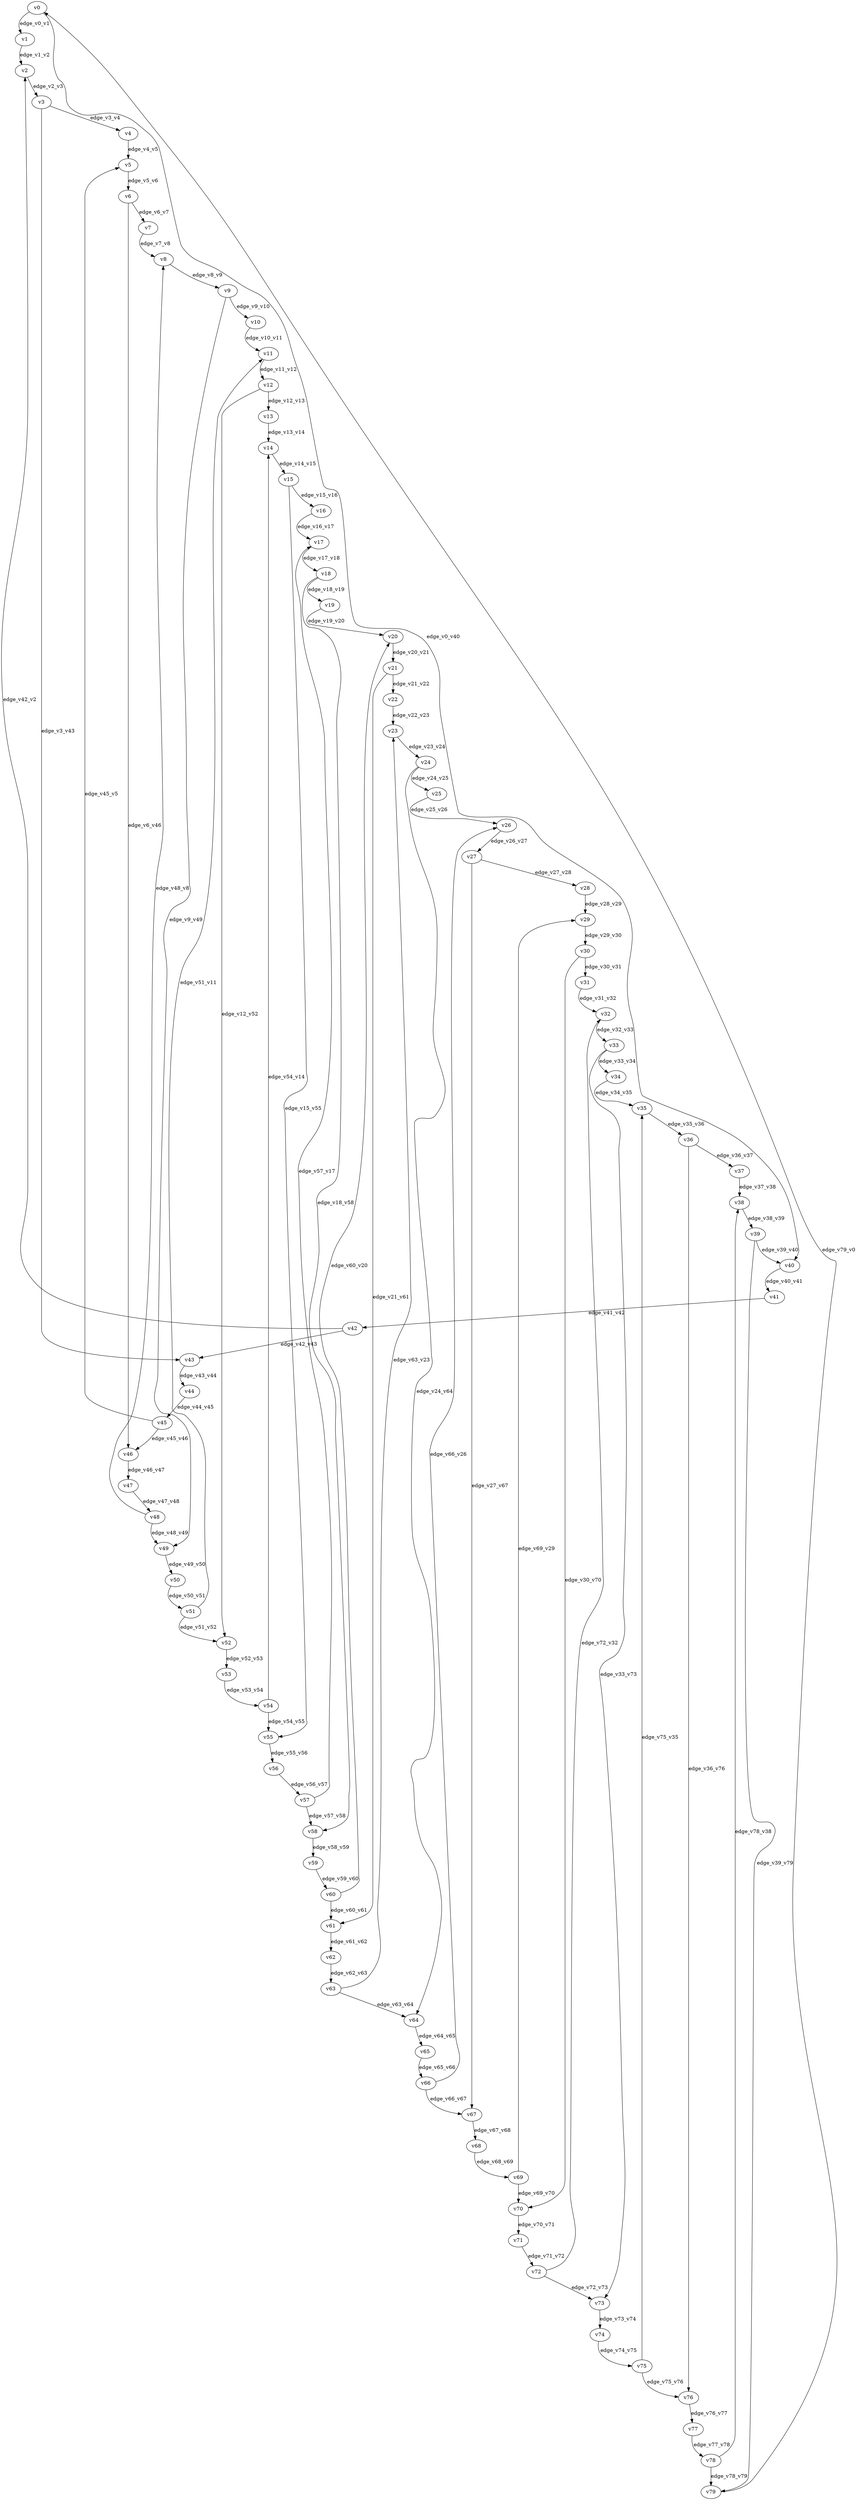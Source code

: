 digraph test112 {
    // Discounted game test case
    // Vertex properties: name [player=X]
    // Edge properties: [weight=Y, discount=Z]

    v0 [name="v0", player=0];
    v1 [name="v1", player=1];
    v2 [name="v2", player=0];
    v3 [name="v3", player=0];
    v4 [name="v4", player=1];
    v5 [name="v5", player=0];
    v6 [name="v6", player=0];
    v7 [name="v7", player=1];
    v8 [name="v8", player=0];
    v9 [name="v9", player=0];
    v10 [name="v10", player=1];
    v11 [name="v11", player=0];
    v12 [name="v12", player=0];
    v13 [name="v13", player=1];
    v14 [name="v14", player=0];
    v15 [name="v15", player=0];
    v16 [name="v16", player=1];
    v17 [name="v17", player=0];
    v18 [name="v18", player=0];
    v19 [name="v19", player=1];
    v20 [name="v20", player=0];
    v21 [name="v21", player=0];
    v22 [name="v22", player=1];
    v23 [name="v23", player=0];
    v24 [name="v24", player=0];
    v25 [name="v25", player=1];
    v26 [name="v26", player=0];
    v27 [name="v27", player=0];
    v28 [name="v28", player=1];
    v29 [name="v29", player=0];
    v30 [name="v30", player=0];
    v31 [name="v31", player=1];
    v32 [name="v32", player=0];
    v33 [name="v33", player=0];
    v34 [name="v34", player=1];
    v35 [name="v35", player=0];
    v36 [name="v36", player=0];
    v37 [name="v37", player=1];
    v38 [name="v38", player=0];
    v39 [name="v39", player=0];
    v40 [name="v40", player=1];
    v41 [name="v41", player=0];
    v42 [name="v42", player=0];
    v43 [name="v43", player=1];
    v44 [name="v44", player=0];
    v45 [name="v45", player=0];
    v46 [name="v46", player=1];
    v47 [name="v47", player=0];
    v48 [name="v48", player=0];
    v49 [name="v49", player=1];
    v50 [name="v50", player=0];
    v51 [name="v51", player=0];
    v52 [name="v52", player=1];
    v53 [name="v53", player=0];
    v54 [name="v54", player=0];
    v55 [name="v55", player=1];
    v56 [name="v56", player=0];
    v57 [name="v57", player=0];
    v58 [name="v58", player=1];
    v59 [name="v59", player=0];
    v60 [name="v60", player=0];
    v61 [name="v61", player=1];
    v62 [name="v62", player=0];
    v63 [name="v63", player=0];
    v64 [name="v64", player=1];
    v65 [name="v65", player=0];
    v66 [name="v66", player=0];
    v67 [name="v67", player=1];
    v68 [name="v68", player=0];
    v69 [name="v69", player=0];
    v70 [name="v70", player=1];
    v71 [name="v71", player=0];
    v72 [name="v72", player=0];
    v73 [name="v73", player=1];
    v74 [name="v74", player=0];
    v75 [name="v75", player=0];
    v76 [name="v76", player=1];
    v77 [name="v77", player=0];
    v78 [name="v78", player=0];
    v79 [name="v79", player=1];

    v0 -> v1 [label="edge_v0_v1", weight=-7.00, discount=0.295];
    v0 -> v40 [label="edge_v0_v40", weight=-9.28, discount=0.295];
    v1 -> v2 [label="edge_v1_v2", weight=-4.50, discount=0.295];
    v2 -> v3 [label="edge_v2_v3", weight=-2.00, discount=0.295];
    v3 -> v4 [label="edge_v3_v4", weight=0.50, discount=0.295];
    v3 -> v43 [label="edge_v3_v43", weight=1.96, discount=0.295];
    v4 -> v5 [label="edge_v4_v5", weight=3.00, discount=0.295];
    v5 -> v6 [label="edge_v5_v6", weight=5.50, discount=0.295];
    v6 -> v7 [label="edge_v6_v7", weight=8.00, discount=0.295];
    v6 -> v46 [label="edge_v6_v46", weight=11.67, discount=0.295];
    v7 -> v8 [label="edge_v7_v8", weight=-9.50, discount=0.295];
    v8 -> v9 [label="edge_v8_v9", weight=-7.00, discount=0.295];
    v9 -> v10 [label="edge_v9_v10", weight=-4.50, discount=0.295];
    v9 -> v49 [label="edge_v9_v49", weight=-3.36, discount=0.295];
    v10 -> v11 [label="edge_v10_v11", weight=-2.00, discount=0.295];
    v11 -> v12 [label="edge_v11_v12", weight=0.50, discount=0.295];
    v12 -> v13 [label="edge_v12_v13", weight=3.00, discount=0.295];
    v12 -> v52 [label="edge_v12_v52", weight=2.81, discount=0.295];
    v13 -> v14 [label="edge_v13_v14", weight=5.50, discount=0.295];
    v14 -> v15 [label="edge_v14_v15", weight=8.00, discount=0.295];
    v15 -> v16 [label="edge_v15_v16", weight=-9.50, discount=0.295];
    v15 -> v55 [label="edge_v15_v55", weight=-11.40, discount=0.295];
    v16 -> v17 [label="edge_v16_v17", weight=-7.00, discount=0.295];
    v17 -> v18 [label="edge_v17_v18", weight=-4.50, discount=0.295];
    v18 -> v19 [label="edge_v18_v19", weight=-2.00, discount=0.295];
    v18 -> v58 [label="edge_v18_v58", weight=-4.53, discount=0.295];
    v19 -> v20 [label="edge_v19_v20", weight=0.50, discount=0.295];
    v20 -> v21 [label="edge_v20_v21", weight=3.00, discount=0.295];
    v21 -> v22 [label="edge_v21_v22", weight=5.50, discount=0.295];
    v21 -> v61 [label="edge_v21_v61", weight=2.48, discount=0.295];
    v22 -> v23 [label="edge_v22_v23", weight=8.00, discount=0.295];
    v23 -> v24 [label="edge_v23_v24", weight=-9.50, discount=0.295];
    v24 -> v25 [label="edge_v24_v25", weight=-7.00, discount=0.295];
    v24 -> v64 [label="edge_v24_v64", weight=-5.07, discount=0.295];
    v25 -> v26 [label="edge_v25_v26", weight=-4.50, discount=0.295];
    v26 -> v27 [label="edge_v26_v27", weight=-2.00, discount=0.295];
    v27 -> v28 [label="edge_v27_v28", weight=0.50, discount=0.295];
    v27 -> v67 [label="edge_v27_v67", weight=1.18, discount=0.295];
    v28 -> v29 [label="edge_v28_v29", weight=3.00, discount=0.295];
    v29 -> v30 [label="edge_v29_v30", weight=5.50, discount=0.295];
    v30 -> v31 [label="edge_v30_v31", weight=8.00, discount=0.295];
    v30 -> v70 [label="edge_v30_v70", weight=4.95, discount=0.295];
    v31 -> v32 [label="edge_v31_v32", weight=-9.50, discount=0.295];
    v32 -> v33 [label="edge_v32_v33", weight=-7.00, discount=0.295];
    v33 -> v34 [label="edge_v33_v34", weight=-4.50, discount=0.295];
    v33 -> v73 [label="edge_v33_v73", weight=-7.70, discount=0.295];
    v34 -> v35 [label="edge_v34_v35", weight=-2.00, discount=0.295];
    v35 -> v36 [label="edge_v35_v36", weight=0.50, discount=0.295];
    v36 -> v37 [label="edge_v36_v37", weight=3.00, discount=0.295];
    v36 -> v76 [label="edge_v36_v76", weight=4.06, discount=0.295];
    v37 -> v38 [label="edge_v37_v38", weight=5.50, discount=0.295];
    v38 -> v39 [label="edge_v38_v39", weight=8.00, discount=0.295];
    v39 -> v40 [label="edge_v39_v40", weight=-9.50, discount=0.295];
    v39 -> v79 [label="edge_v39_v79", weight=-9.11, discount=0.295];
    v40 -> v41 [label="edge_v40_v41", weight=-7.00, discount=0.295];
    v41 -> v42 [label="edge_v41_v42", weight=-4.50, discount=0.295];
    v42 -> v43 [label="edge_v42_v43", weight=-2.00, discount=0.295];
    v42 -> v2 [label="edge_v42_v2", weight=-2.41, discount=0.295];
    v43 -> v44 [label="edge_v43_v44", weight=0.50, discount=0.295];
    v44 -> v45 [label="edge_v44_v45", weight=3.00, discount=0.295];
    v45 -> v46 [label="edge_v45_v46", weight=5.50, discount=0.295];
    v45 -> v5 [label="edge_v45_v5", weight=3.77, discount=0.295];
    v46 -> v47 [label="edge_v46_v47", weight=8.00, discount=0.295];
    v47 -> v48 [label="edge_v47_v48", weight=-9.50, discount=0.295];
    v48 -> v49 [label="edge_v48_v49", weight=-7.00, discount=0.295];
    v48 -> v8 [label="edge_v48_v8", weight=-6.05, discount=0.295];
    v49 -> v50 [label="edge_v49_v50", weight=-4.50, discount=0.295];
    v50 -> v51 [label="edge_v50_v51", weight=-2.00, discount=0.295];
    v51 -> v52 [label="edge_v51_v52", weight=0.50, discount=0.295];
    v51 -> v11 [label="edge_v51_v11", weight=-0.71, discount=0.295];
    v52 -> v53 [label="edge_v52_v53", weight=3.00, discount=0.295];
    v53 -> v54 [label="edge_v53_v54", weight=5.50, discount=0.295];
    v54 -> v55 [label="edge_v54_v55", weight=8.00, discount=0.295];
    v54 -> v14 [label="edge_v54_v14", weight=8.12, discount=0.295];
    v55 -> v56 [label="edge_v55_v56", weight=-9.50, discount=0.295];
    v56 -> v57 [label="edge_v56_v57", weight=-7.00, discount=0.295];
    v57 -> v58 [label="edge_v57_v58", weight=-4.50, discount=0.295];
    v57 -> v17 [label="edge_v57_v17", weight=-2.82, discount=0.295];
    v58 -> v59 [label="edge_v58_v59", weight=-2.00, discount=0.295];
    v59 -> v60 [label="edge_v59_v60", weight=0.50, discount=0.295];
    v60 -> v61 [label="edge_v60_v61", weight=3.00, discount=0.295];
    v60 -> v20 [label="edge_v60_v20", weight=0.52, discount=0.295];
    v61 -> v62 [label="edge_v61_v62", weight=5.50, discount=0.295];
    v62 -> v63 [label="edge_v62_v63", weight=8.00, discount=0.295];
    v63 -> v64 [label="edge_v63_v64", weight=-9.50, discount=0.295];
    v63 -> v23 [label="edge_v63_v23", weight=-6.22, discount=0.295];
    v64 -> v65 [label="edge_v64_v65", weight=-7.00, discount=0.295];
    v65 -> v66 [label="edge_v65_v66", weight=-4.50, discount=0.295];
    v66 -> v67 [label="edge_v66_v67", weight=-2.00, discount=0.295];
    v66 -> v26 [label="edge_v66_v26", weight=-1.19, discount=0.295];
    v67 -> v68 [label="edge_v67_v68", weight=0.50, discount=0.295];
    v68 -> v69 [label="edge_v68_v69", weight=3.00, discount=0.295];
    v69 -> v70 [label="edge_v69_v70", weight=5.50, discount=0.295];
    v69 -> v29 [label="edge_v69_v29", weight=2.32, discount=0.295];
    v70 -> v71 [label="edge_v70_v71", weight=8.00, discount=0.295];
    v71 -> v72 [label="edge_v71_v72", weight=-9.50, discount=0.295];
    v72 -> v73 [label="edge_v72_v73", weight=-7.00, discount=0.295];
    v72 -> v32 [label="edge_v72_v32", weight=-5.82, discount=0.295];
    v73 -> v74 [label="edge_v73_v74", weight=-4.50, discount=0.295];
    v74 -> v75 [label="edge_v74_v75", weight=-2.00, discount=0.295];
    v75 -> v76 [label="edge_v75_v76", weight=0.50, discount=0.295];
    v75 -> v35 [label="edge_v75_v35", weight=2.69, discount=0.295];
    v76 -> v77 [label="edge_v76_v77", weight=3.00, discount=0.295];
    v77 -> v78 [label="edge_v77_v78", weight=5.50, discount=0.295];
    v78 -> v79 [label="edge_v78_v79", weight=8.00, discount=0.295];
    v78 -> v38 [label="edge_v78_v38", weight=5.57, discount=0.295];
    v79 -> v0 [label="edge_v79_v0", weight=-9.50, discount=0.295];
}
